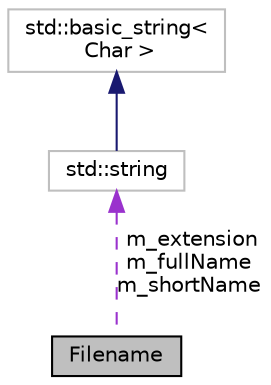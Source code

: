 digraph "Filename"
{
 // LATEX_PDF_SIZE
  edge [fontname="Helvetica",fontsize="10",labelfontname="Helvetica",labelfontsize="10"];
  node [fontname="Helvetica",fontsize="10",shape=record];
  Node1 [label="Filename",height=0.2,width=0.4,color="black", fillcolor="grey75", style="filled", fontcolor="black",tooltip="Contains the short name and the extension of a given file, without any knowledge of its path."];
  Node2 -> Node1 [dir="back",color="darkorchid3",fontsize="10",style="dashed",label=" m_extension\nm_fullName\nm_shortName" ,fontname="Helvetica"];
  Node2 [label="std::string",height=0.2,width=0.4,color="grey75", fillcolor="white", style="filled",tooltip=" "];
  Node3 -> Node2 [dir="back",color="midnightblue",fontsize="10",style="solid",fontname="Helvetica"];
  Node3 [label="std::basic_string\<\l Char \>",height=0.2,width=0.4,color="grey75", fillcolor="white", style="filled",tooltip=" "];
}
